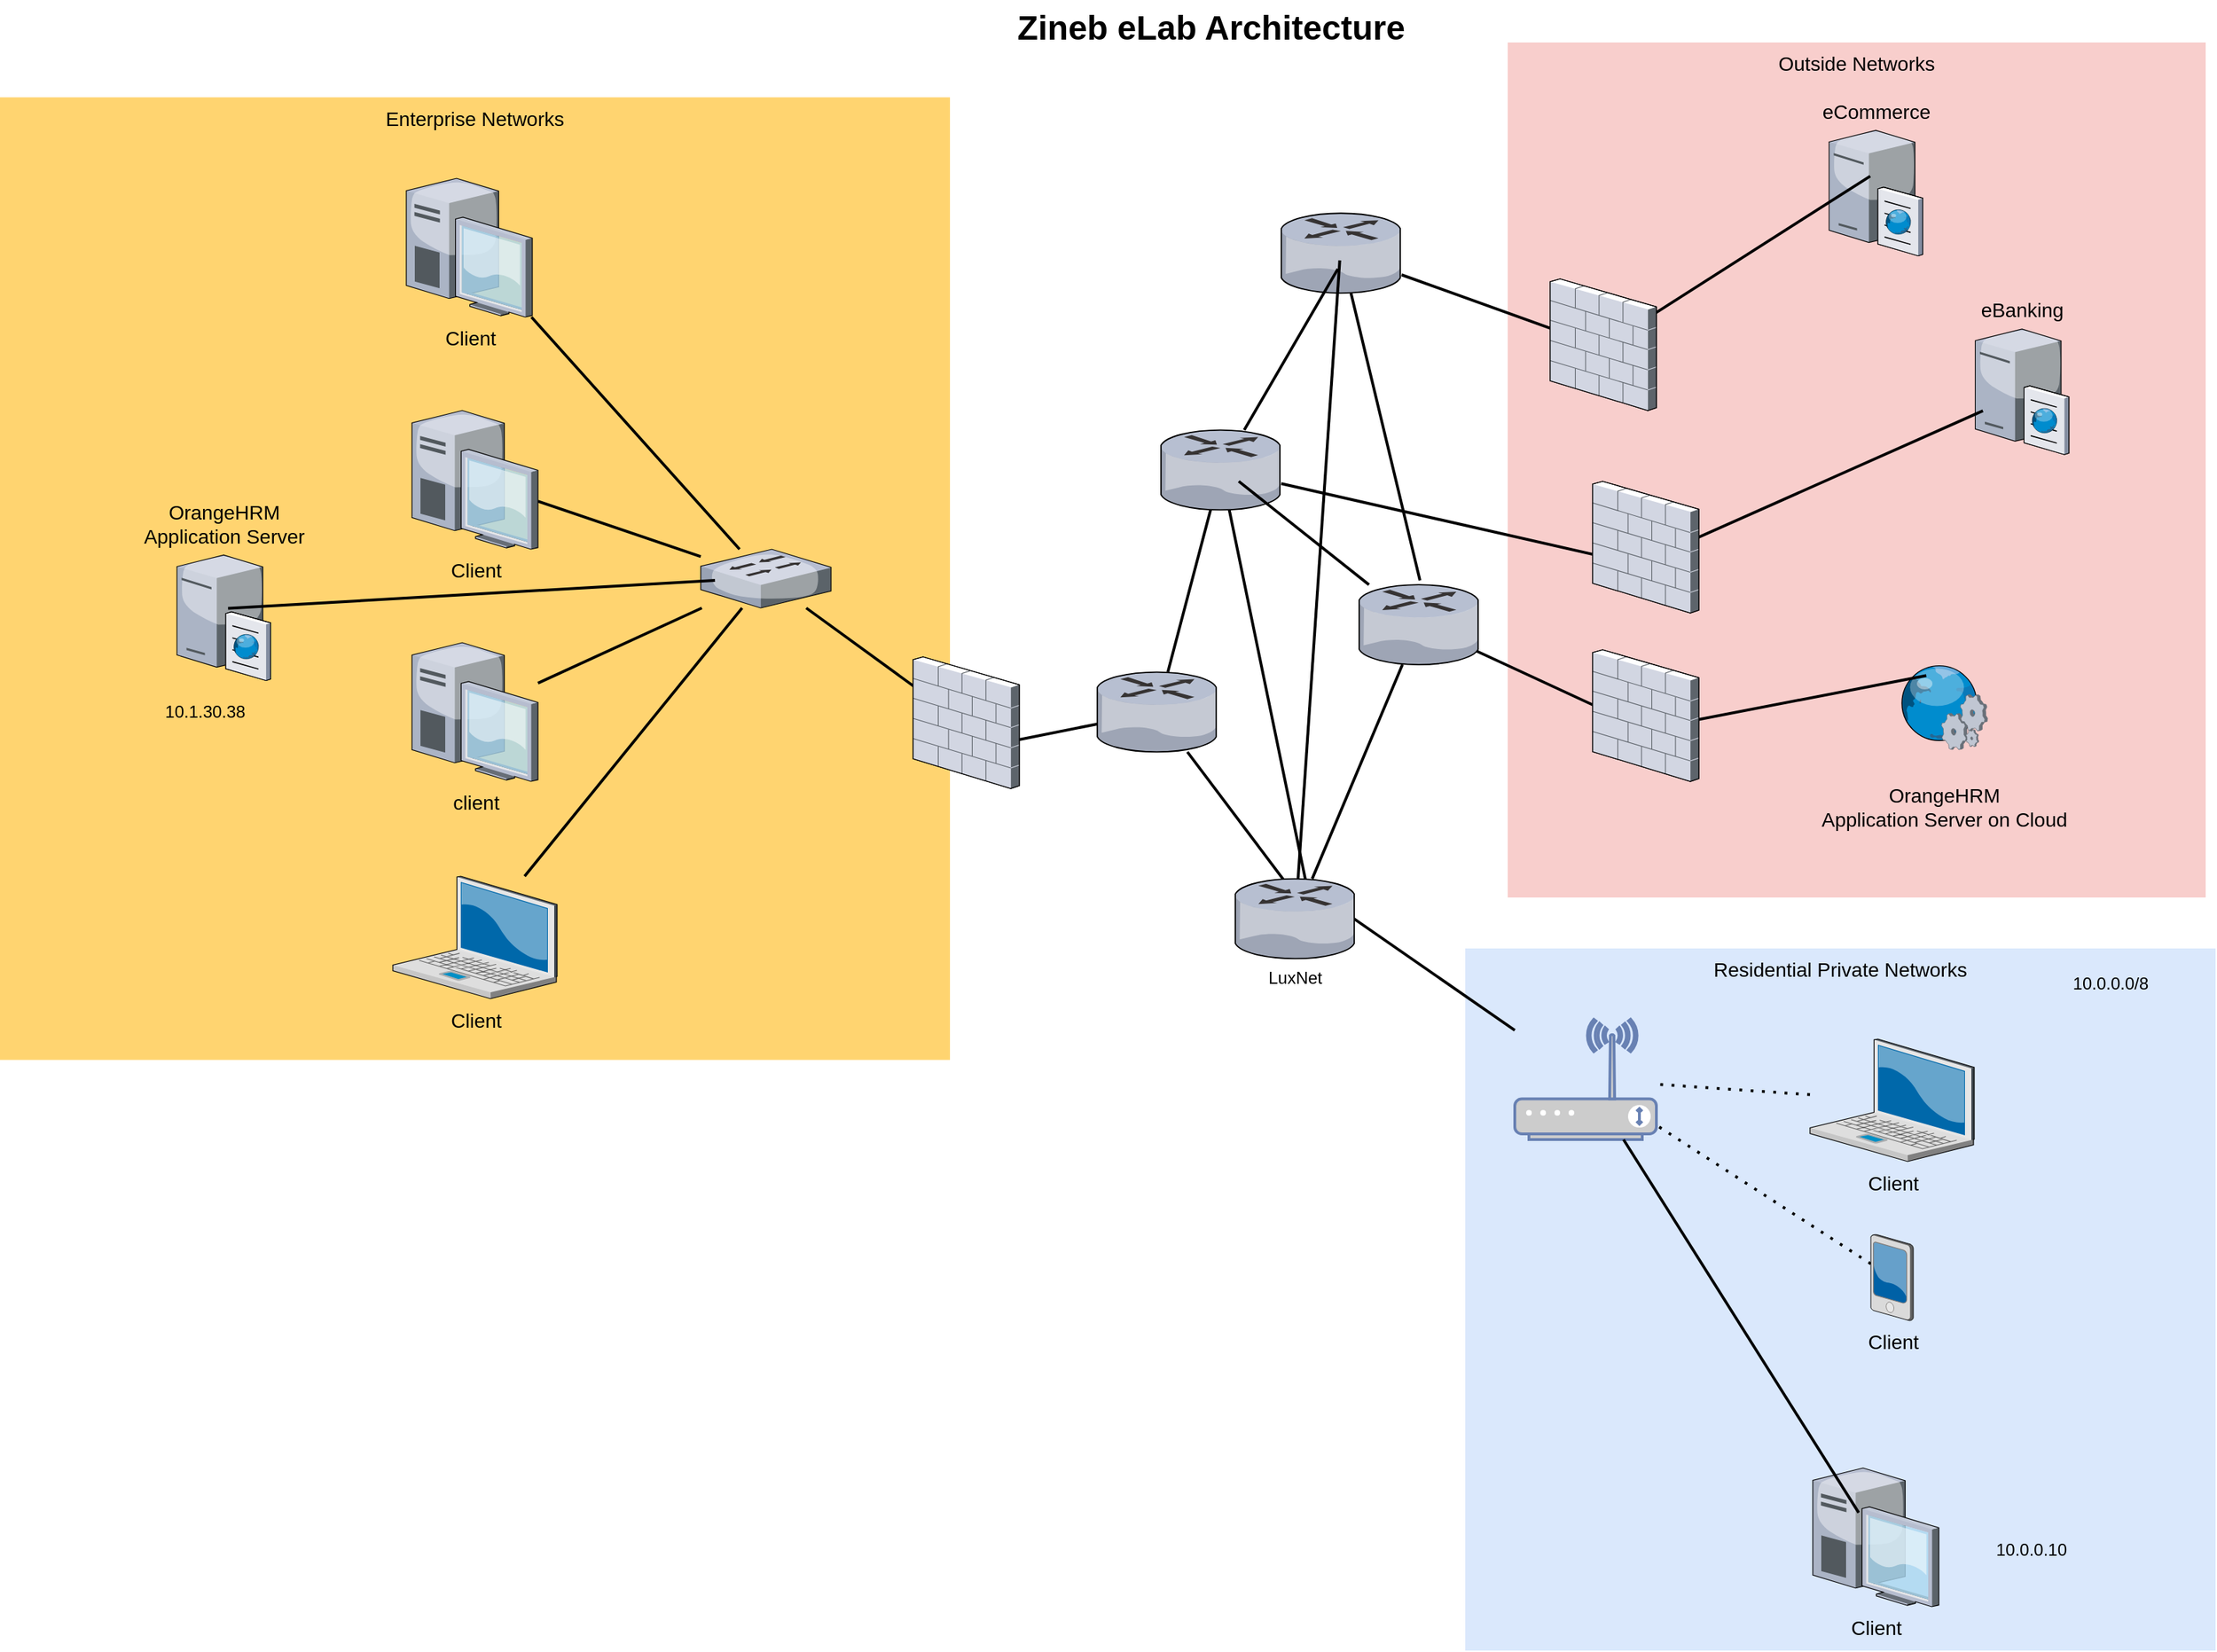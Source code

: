 <mxfile version="27.0.5" pages="2">
  <diagram name="Page-1" id="e3a06f82-3646-2815-327d-82caf3d4e204">
    <mxGraphModel dx="1657" dy="786" grid="1" gridSize="10" guides="1" tooltips="1" connect="1" arrows="1" fold="1" page="1" pageScale="1.5" pageWidth="1169" pageHeight="826" background="none" math="0" shadow="0">
      <root>
        <mxCell id="0" style=";html=1;" />
        <mxCell id="1" style=";html=1;" parent="0" />
        <mxCell id="6a7d8f32e03d9370-61" value="Outside Networks" style="whiteSpace=wrap;html=1;fillColor=#f8cecc;fontSize=14;strokeColor=none;verticalAlign=top;" parent="1" vertex="1">
          <mxGeometry x="1140" y="60" width="493" height="604" as="geometry" />
        </mxCell>
        <mxCell id="1c8GS376BosE7XwJWquw-27" style="edgeStyle=none;rounded=0;html=1;startSize=10;endSize=10;jettySize=auto;orthogonalLoop=1;fontSize=14;endArrow=none;endFill=0;strokeWidth=2;entryX=0.34;entryY=0.545;entryDx=0;entryDy=0;entryPerimeter=0;exitX=0.447;exitY=0.461;exitDx=0;exitDy=0;exitPerimeter=0;" parent="1" source="8HBRmW3oeEry_8KMEBdA-4" target="1c8GS376BosE7XwJWquw-24" edge="1">
          <mxGeometry relative="1" as="geometry">
            <mxPoint x="1000" y="459.5" as="sourcePoint" />
            <mxPoint x="1204" y="448.5" as="targetPoint" />
          </mxGeometry>
        </mxCell>
        <mxCell id="1c8GS376BosE7XwJWquw-16" value="Residential Private Networks" style="whiteSpace=wrap;html=1;fillColor=#dae8fc;fontSize=14;strokeColor=none;verticalAlign=top;" parent="1" vertex="1">
          <mxGeometry x="1110" y="700" width="530" height="496" as="geometry" />
        </mxCell>
        <mxCell id="6a7d8f32e03d9370-15" value="eCommerce" style="verticalLabelPosition=top;aspect=fixed;html=1;verticalAlign=bottom;strokeColor=none;shape=mxgraph.citrix.cache_server;fillColor=#66B2FF;gradientColor=#0066CC;fontSize=14;labelPosition=center;align=center;" parent="1" vertex="1">
          <mxGeometry x="1367" y="120" width="66" height="90.63" as="geometry" />
        </mxCell>
        <mxCell id="6a7d8f32e03d9370-57" value="Enterprise Networks" style="whiteSpace=wrap;html=1;fillColor=#FFD470;gradientColor=none;fontSize=14;strokeColor=none;verticalAlign=top;" parent="1" vertex="1">
          <mxGeometry x="75" y="98.75" width="671" height="680" as="geometry" />
        </mxCell>
        <mxCell id="6a7d8f32e03d9370-35" style="edgeStyle=none;rounded=0;html=1;startSize=10;endSize=10;jettySize=auto;orthogonalLoop=1;fontSize=14;endArrow=none;endFill=0;strokeWidth=2;" parent="1" source="6a7d8f32e03d9370-2" target="1c8GS376BosE7XwJWquw-5" edge="1">
          <mxGeometry relative="1" as="geometry">
            <mxPoint x="637" y="693.32" as="targetPoint" />
          </mxGeometry>
        </mxCell>
        <mxCell id="6a7d8f32e03d9370-2" value="Client" style="verticalLabelPosition=bottom;aspect=fixed;html=1;verticalAlign=top;strokeColor=none;shape=mxgraph.citrix.laptop_2;fillColor=#66B2FF;gradientColor=#0066CC;fontSize=14;" parent="1" vertex="1">
          <mxGeometry x="352.5" y="649" width="116" height="86.5" as="geometry" />
        </mxCell>
        <mxCell id="6a7d8f32e03d9370-34" style="edgeStyle=none;rounded=0;html=1;startSize=10;endSize=10;jettySize=auto;orthogonalLoop=1;fontSize=14;endArrow=none;endFill=0;strokeWidth=2;" parent="1" source="6a7d8f32e03d9370-3" target="1c8GS376BosE7XwJWquw-5" edge="1">
          <mxGeometry relative="1" as="geometry">
            <mxPoint x="637" y="529.147" as="targetPoint" />
          </mxGeometry>
        </mxCell>
        <mxCell id="6a7d8f32e03d9370-3" value="client" style="verticalLabelPosition=bottom;aspect=fixed;html=1;verticalAlign=top;strokeColor=none;shape=mxgraph.citrix.desktop;fillColor=#66B2FF;gradientColor=#0066CC;fontSize=14;" parent="1" vertex="1">
          <mxGeometry x="366.0" y="484.0" width="89" height="98" as="geometry" />
        </mxCell>
        <mxCell id="6a7d8f32e03d9370-33" style="edgeStyle=none;rounded=0;html=1;startSize=10;endSize=10;jettySize=auto;orthogonalLoop=1;fontSize=14;endArrow=none;endFill=0;strokeWidth=2;" parent="1" source="6a7d8f32e03d9370-4" target="1c8GS376BosE7XwJWquw-5" edge="1">
          <mxGeometry relative="1" as="geometry">
            <mxPoint x="637" y="365.147" as="targetPoint" />
          </mxGeometry>
        </mxCell>
        <mxCell id="6a7d8f32e03d9370-4" value="Client" style="verticalLabelPosition=bottom;aspect=fixed;html=1;verticalAlign=top;strokeColor=none;shape=mxgraph.citrix.desktop;fillColor=#66B2FF;gradientColor=#0066CC;fontSize=14;" parent="1" vertex="1">
          <mxGeometry x="366.0" y="320.0" width="89" height="98" as="geometry" />
        </mxCell>
        <mxCell id="6a7d8f32e03d9370-32" style="edgeStyle=none;rounded=0;html=1;startSize=10;endSize=10;jettySize=auto;orthogonalLoop=1;fontSize=14;endArrow=none;endFill=0;strokeWidth=2;" parent="1" source="6a7d8f32e03d9370-5" target="1c8GS376BosE7XwJWquw-5" edge="1">
          <mxGeometry relative="1" as="geometry">
            <mxPoint x="637" y="201.137" as="targetPoint" />
          </mxGeometry>
        </mxCell>
        <mxCell id="6a7d8f32e03d9370-5" value="Client" style="verticalLabelPosition=bottom;aspect=fixed;html=1;verticalAlign=top;strokeColor=none;shape=mxgraph.citrix.desktop;fillColor=#66B2FF;gradientColor=#0066CC;fontSize=14;" parent="1" vertex="1">
          <mxGeometry x="362.0" y="156.0" width="89" height="98" as="geometry" />
        </mxCell>
        <mxCell id="6a7d8f32e03d9370-51" style="edgeStyle=none;rounded=0;html=1;startSize=10;endSize=10;jettySize=auto;orthogonalLoop=1;fontSize=14;endArrow=none;endFill=0;strokeWidth=2;entryX=0.471;entryY=0.512;entryDx=0;entryDy=0;entryPerimeter=0;" parent="1" source="8HBRmW3oeEry_8KMEBdA-3" target="1c8GS376BosE7XwJWquw-7" edge="1">
          <mxGeometry relative="1" as="geometry" />
        </mxCell>
        <mxCell id="6a7d8f32e03d9370-52" style="edgeStyle=none;rounded=0;html=1;startSize=10;endSize=10;jettySize=auto;orthogonalLoop=1;fontSize=14;endArrow=none;endFill=0;strokeWidth=2;entryX=0.654;entryY=0.674;entryDx=0;entryDy=0;entryPerimeter=0;" parent="1" source="6a7d8f32e03d9370-13" target="1c8GS376BosE7XwJWquw-23" edge="1">
          <mxGeometry relative="1" as="geometry">
            <mxPoint x="1175.0" y="544.709" as="targetPoint" />
          </mxGeometry>
        </mxCell>
        <mxCell id="6a7d8f32e03d9370-13" value="" style="verticalLabelPosition=bottom;aspect=fixed;html=1;verticalAlign=top;strokeColor=none;shape=mxgraph.citrix.router;fillColor=#66B2FF;gradientColor=#0066CC;fontSize=14;" parent="1" vertex="1">
          <mxGeometry x="895" y="333.8" width="85" height="56.41" as="geometry" />
        </mxCell>
        <mxCell id="6a7d8f32e03d9370-46" style="edgeStyle=none;rounded=0;html=1;startSize=10;endSize=10;jettySize=auto;orthogonalLoop=1;fontSize=14;endArrow=none;endFill=0;strokeWidth=2;exitX=0.748;exitY=0.669;exitDx=0;exitDy=0;exitPerimeter=0;" parent="1" source="1c8GS376BosE7XwJWquw-4" target="1c8GS376BosE7XwJWquw-25" edge="1">
          <mxGeometry relative="1" as="geometry">
            <mxPoint x="834" y="544.241" as="sourcePoint" />
          </mxGeometry>
        </mxCell>
        <mxCell id="6a7d8f32e03d9370-49" style="edgeStyle=none;rounded=0;html=1;startSize=10;endSize=10;jettySize=auto;orthogonalLoop=1;fontSize=14;endArrow=none;endFill=0;strokeWidth=2;entryX=0.736;entryY=0.238;entryDx=0;entryDy=0;entryPerimeter=0;" parent="1" source="1c8GS376BosE7XwJWquw-20" target="1c8GS376BosE7XwJWquw-28" edge="1">
          <mxGeometry relative="1" as="geometry" />
        </mxCell>
        <mxCell id="6a7d8f32e03d9370-30" value="&lt;br&gt;OrangeHRM&lt;br&gt;Application Server on Cloud" style="verticalLabelPosition=bottom;aspect=fixed;html=1;verticalAlign=top;strokeColor=none;shape=mxgraph.citrix.web_service;fillColor=#66B2FF;gradientColor=#0066CC;fontSize=14;" parent="1" vertex="1">
          <mxGeometry x="1416" y="499.5" width="63" height="60" as="geometry" />
        </mxCell>
        <mxCell id="6a7d8f32e03d9370-62" value="Zineb eLab Architecture" style="text;strokeColor=none;fillColor=none;html=1;fontSize=24;fontStyle=1;verticalAlign=middle;align=center;" parent="1" vertex="1">
          <mxGeometry x="499" y="30" width="861" height="40" as="geometry" />
        </mxCell>
        <mxCell id="1c8GS376BosE7XwJWquw-1" value="eBanking" style="verticalLabelPosition=top;aspect=fixed;html=1;verticalAlign=bottom;strokeColor=none;shape=mxgraph.citrix.cache_server;fillColor=#66B2FF;gradientColor=#0066CC;fontSize=14;labelPosition=center;align=center;" parent="1" vertex="1">
          <mxGeometry x="1470.25" y="260.37" width="66" height="90.63" as="geometry" />
        </mxCell>
        <mxCell id="1c8GS376BosE7XwJWquw-5" value="" style="verticalLabelPosition=bottom;sketch=0;aspect=fixed;html=1;verticalAlign=top;strokeColor=none;align=center;outlineConnect=0;shape=mxgraph.citrix.switch;" parent="1" vertex="1">
          <mxGeometry x="570" y="418" width="92" height="41.5" as="geometry" />
        </mxCell>
        <mxCell id="1c8GS376BosE7XwJWquw-6" style="edgeStyle=none;rounded=0;html=1;startSize=10;endSize=10;jettySize=auto;orthogonalLoop=1;fontSize=14;endArrow=none;endFill=0;strokeWidth=2;entryX=0.591;entryY=0.567;entryDx=0;entryDy=0;entryPerimeter=0;" parent="1" source="1c8GS376BosE7XwJWquw-5" target="1c8GS376BosE7XwJWquw-4" edge="1">
          <mxGeometry relative="1" as="geometry">
            <mxPoint x="456" y="659" as="sourcePoint" />
            <mxPoint x="609" y="470" as="targetPoint" />
          </mxGeometry>
        </mxCell>
        <mxCell id="1c8GS376BosE7XwJWquw-4" value="" style="verticalLabelPosition=bottom;aspect=fixed;html=1;verticalAlign=top;strokeColor=none;shape=mxgraph.citrix.firewall;fillColor=#66B2FF;gradientColor=#0066CC;fontSize=14;" parent="1" vertex="1">
          <mxGeometry x="720" y="494" width="75" height="93" as="geometry" />
        </mxCell>
        <mxCell id="1c8GS376BosE7XwJWquw-8" style="edgeStyle=none;rounded=0;html=1;startSize=10;endSize=10;jettySize=auto;orthogonalLoop=1;fontSize=14;endArrow=none;endFill=0;strokeWidth=2;exitX=0.787;exitY=0.365;exitDx=0;exitDy=0;exitPerimeter=0;entryX=0.44;entryY=0.38;entryDx=0;entryDy=0;entryPerimeter=0;" parent="1" source="1c8GS376BosE7XwJWquw-7" target="6a7d8f32e03d9370-15" edge="1">
          <mxGeometry relative="1" as="geometry">
            <mxPoint x="1166" y="204.63" as="sourcePoint" />
            <mxPoint x="1300" y="210.63" as="targetPoint" />
          </mxGeometry>
        </mxCell>
        <mxCell id="1c8GS376BosE7XwJWquw-9" style="edgeStyle=none;rounded=0;html=1;startSize=10;endSize=10;jettySize=auto;orthogonalLoop=1;fontSize=14;endArrow=none;endFill=0;strokeWidth=2;exitX=0.482;exitY=0.61;exitDx=0;exitDy=0;exitPerimeter=0;entryX=0.082;entryY=0.66;entryDx=0;entryDy=0;entryPerimeter=0;" parent="1" source="1c8GS376BosE7XwJWquw-23" target="1c8GS376BosE7XwJWquw-1" edge="1">
          <mxGeometry relative="1" as="geometry">
            <mxPoint x="1216" y="328" as="sourcePoint" />
            <mxPoint x="1336" y="182" as="targetPoint" />
          </mxGeometry>
        </mxCell>
        <mxCell id="1c8GS376BosE7XwJWquw-12" style="edgeStyle=none;rounded=0;html=1;startSize=10;endSize=10;jettySize=auto;orthogonalLoop=1;fontSize=14;endArrow=none;endFill=0;strokeWidth=2;exitX=0.733;exitY=0.571;exitDx=0;exitDy=0;exitPerimeter=0;entryX=0.312;entryY=0.129;entryDx=0;entryDy=0;entryPerimeter=0;" parent="1" source="1c8GS376BosE7XwJWquw-24" target="6a7d8f32e03d9370-30" edge="1">
          <mxGeometry relative="1" as="geometry">
            <mxPoint x="1227" y="329" as="sourcePoint" />
            <mxPoint x="1486" y="330" as="targetPoint" />
          </mxGeometry>
        </mxCell>
        <mxCell id="1c8GS376BosE7XwJWquw-7" value="" style="verticalLabelPosition=bottom;aspect=fixed;html=1;verticalAlign=top;strokeColor=none;shape=mxgraph.citrix.firewall;fillColor=#66B2FF;gradientColor=#0066CC;fontSize=14;" parent="1" vertex="1">
          <mxGeometry x="1170" y="227" width="75" height="93" as="geometry" />
        </mxCell>
        <mxCell id="1c8GS376BosE7XwJWquw-13" value="" style="endArrow=none;dashed=1;html=1;dashPattern=1 3;strokeWidth=2;rounded=0;" parent="1" source="1c8GS376BosE7XwJWquw-18" target="1c8GS376BosE7XwJWquw-20" edge="1">
          <mxGeometry width="50" height="50" relative="1" as="geometry">
            <mxPoint x="1250" y="1020" as="sourcePoint" />
            <mxPoint x="1310" y="810" as="targetPoint" />
          </mxGeometry>
        </mxCell>
        <mxCell id="1c8GS376BosE7XwJWquw-17" value="Client" style="verticalLabelPosition=bottom;aspect=fixed;html=1;verticalAlign=top;strokeColor=none;shape=mxgraph.citrix.laptop_2;fillColor=#66B2FF;gradientColor=#0066CC;fontSize=14;" parent="1" vertex="1">
          <mxGeometry x="1353.5" y="764" width="116" height="86.5" as="geometry" />
        </mxCell>
        <mxCell id="1c8GS376BosE7XwJWquw-18" value="Client" style="verticalLabelPosition=bottom;aspect=fixed;html=1;verticalAlign=top;strokeColor=none;shape=mxgraph.citrix.pda;fillColor=#66B2FF;gradientColor=#0066CC;fontSize=14;" parent="1" vertex="1">
          <mxGeometry x="1396.5" y="902" width="30" height="61" as="geometry" />
        </mxCell>
        <mxCell id="1c8GS376BosE7XwJWquw-20" value="" style="fontColor=#0066CC;verticalAlign=top;verticalLabelPosition=bottom;labelPosition=center;align=center;html=1;outlineConnect=0;fillColor=#CCCCCC;strokeColor=#6881B3;gradientColor=none;gradientDirection=north;strokeWidth=2;shape=mxgraph.networks.wireless_modem;" parent="1" vertex="1">
          <mxGeometry x="1145" y="750" width="100" height="85" as="geometry" />
        </mxCell>
        <mxCell id="1c8GS376BosE7XwJWquw-21" value="Client" style="verticalLabelPosition=bottom;aspect=fixed;html=1;verticalAlign=top;strokeColor=none;shape=mxgraph.citrix.desktop;fillColor=#66B2FF;gradientColor=#0066CC;fontSize=14;" parent="1" vertex="1">
          <mxGeometry x="1355.5" y="1067" width="89" height="98" as="geometry" />
        </mxCell>
        <mxCell id="1c8GS376BosE7XwJWquw-23" value="" style="verticalLabelPosition=bottom;aspect=fixed;html=1;verticalAlign=top;strokeColor=none;shape=mxgraph.citrix.firewall;fillColor=#66B2FF;gradientColor=#0066CC;fontSize=14;" parent="1" vertex="1">
          <mxGeometry x="1200" y="370" width="75" height="93" as="geometry" />
        </mxCell>
        <mxCell id="1c8GS376BosE7XwJWquw-24" value="" style="verticalLabelPosition=bottom;aspect=fixed;html=1;verticalAlign=top;strokeColor=none;shape=mxgraph.citrix.firewall;fillColor=#66B2FF;gradientColor=#0066CC;fontSize=14;" parent="1" vertex="1">
          <mxGeometry x="1200" y="489" width="75" height="93" as="geometry" />
        </mxCell>
        <mxCell id="1c8GS376BosE7XwJWquw-25" value="" style="verticalLabelPosition=bottom;aspect=fixed;html=1;verticalAlign=top;strokeColor=none;shape=mxgraph.citrix.router;fillColor=#66B2FF;gradientColor=#0066CC;fontSize=14;" parent="1" vertex="1">
          <mxGeometry x="850" y="504.79" width="85" height="56.41" as="geometry" />
        </mxCell>
        <mxCell id="1c8GS376BosE7XwJWquw-26" style="edgeStyle=none;rounded=0;html=1;startSize=10;endSize=10;jettySize=auto;orthogonalLoop=1;fontSize=14;endArrow=none;endFill=0;strokeWidth=2;" parent="1" source="6a7d8f32e03d9370-13" target="1c8GS376BosE7XwJWquw-25" edge="1">
          <mxGeometry relative="1" as="geometry">
            <mxPoint x="820" y="542" as="sourcePoint" />
            <mxPoint x="1003" y="320" as="targetPoint" />
          </mxGeometry>
        </mxCell>
        <mxCell id="1c8GS376BosE7XwJWquw-29" style="edgeStyle=none;rounded=0;html=1;startSize=10;endSize=10;jettySize=auto;orthogonalLoop=1;fontSize=14;endArrow=none;endFill=0;strokeWidth=2;exitX=0.626;exitY=0.321;exitDx=0;exitDy=0;exitPerimeter=0;" parent="1" source="1c8GS376BosE7XwJWquw-28" target="6a7d8f32e03d9370-13" edge="1">
          <mxGeometry relative="1" as="geometry">
            <mxPoint x="1131" y="602.5" as="sourcePoint" />
            <mxPoint x="990" y="456.5" as="targetPoint" />
          </mxGeometry>
        </mxCell>
        <mxCell id="1c8GS376BosE7XwJWquw-31" style="edgeStyle=none;rounded=0;html=1;startSize=10;endSize=10;jettySize=auto;orthogonalLoop=1;fontSize=14;endArrow=none;endFill=0;strokeWidth=2;exitX=0.515;exitY=0.238;exitDx=0;exitDy=0;exitPerimeter=0;" parent="1" source="1c8GS376BosE7XwJWquw-28" target="1c8GS376BosE7XwJWquw-25" edge="1">
          <mxGeometry relative="1" as="geometry">
            <mxPoint x="1063" y="546" as="sourcePoint" />
            <mxPoint x="922" y="400" as="targetPoint" />
          </mxGeometry>
        </mxCell>
        <mxCell id="1c8GS376BosE7XwJWquw-38" value="" style="endArrow=none;dashed=1;html=1;dashPattern=1 3;strokeWidth=2;rounded=0;" parent="1" source="1c8GS376BosE7XwJWquw-17" target="1c8GS376BosE7XwJWquw-20" edge="1">
          <mxGeometry width="50" height="50" relative="1" as="geometry">
            <mxPoint x="1407" y="933" as="sourcePoint" />
            <mxPoint x="1255" y="835" as="targetPoint" />
          </mxGeometry>
        </mxCell>
        <mxCell id="1c8GS376BosE7XwJWquw-39" style="edgeStyle=none;rounded=0;html=1;startSize=10;endSize=10;jettySize=auto;orthogonalLoop=1;fontSize=14;endArrow=none;endFill=0;strokeWidth=2;exitX=0.364;exitY=0.322;exitDx=0;exitDy=0;exitPerimeter=0;" parent="1" source="1c8GS376BosE7XwJWquw-21" target="1c8GS376BosE7XwJWquw-20" edge="1">
          <mxGeometry relative="1" as="geometry">
            <mxPoint x="1321" y="976" as="sourcePoint" />
            <mxPoint x="1180" y="830" as="targetPoint" />
          </mxGeometry>
        </mxCell>
        <mxCell id="1c8GS376BosE7XwJWquw-28" value="" style="verticalLabelPosition=bottom;aspect=fixed;html=1;verticalAlign=top;strokeColor=none;shape=mxgraph.citrix.router;fillColor=#66B2FF;gradientColor=#0066CC;fontSize=14;" parent="1" vertex="1">
          <mxGeometry x="947.5" y="650.8" width="85" height="56.41" as="geometry" />
        </mxCell>
        <mxCell id="1c8GS376BosE7XwJWquw-42" value="&lt;br&gt;OrangeHRM &lt;br&gt;Application Server" style="verticalLabelPosition=top;aspect=fixed;html=1;verticalAlign=bottom;strokeColor=none;shape=mxgraph.citrix.cache_server;fillColor=#66B2FF;gradientColor=#0066CC;fontSize=14;labelPosition=center;align=center;" parent="1" vertex="1">
          <mxGeometry x="200" y="420" width="66" height="90.63" as="geometry" />
        </mxCell>
        <mxCell id="1c8GS376BosE7XwJWquw-44" style="edgeStyle=none;rounded=0;html=1;startSize=10;endSize=10;jettySize=auto;orthogonalLoop=1;fontSize=14;endArrow=none;endFill=0;strokeWidth=2;exitX=0.547;exitY=0.438;exitDx=0;exitDy=0;exitPerimeter=0;entryX=0.109;entryY=0.53;entryDx=0;entryDy=0;entryPerimeter=0;" parent="1" source="1c8GS376BosE7XwJWquw-42" target="1c8GS376BosE7XwJWquw-5" edge="1">
          <mxGeometry relative="1" as="geometry">
            <mxPoint x="465" y="394" as="sourcePoint" />
            <mxPoint x="580" y="433" as="targetPoint" />
          </mxGeometry>
        </mxCell>
        <mxCell id="8HBRmW3oeEry_8KMEBdA-1" value="LuxNet" style="text;html=1;align=center;verticalAlign=middle;whiteSpace=wrap;rounded=0;" parent="1" vertex="1">
          <mxGeometry x="960" y="705.5" width="60" height="30" as="geometry" />
        </mxCell>
        <mxCell id="8HBRmW3oeEry_8KMEBdA-3" value="" style="verticalLabelPosition=bottom;aspect=fixed;html=1;verticalAlign=top;strokeColor=none;shape=mxgraph.citrix.router;fillColor=#66B2FF;gradientColor=#0066CC;fontSize=14;" parent="1" vertex="1">
          <mxGeometry x="980" y="180.63" width="85" height="56.41" as="geometry" />
        </mxCell>
        <mxCell id="8HBRmW3oeEry_8KMEBdA-4" value="" style="verticalLabelPosition=bottom;aspect=fixed;html=1;verticalAlign=top;strokeColor=none;shape=mxgraph.citrix.router;fillColor=#66B2FF;gradientColor=#0066CC;fontSize=14;" parent="1" vertex="1">
          <mxGeometry x="1035" y="443.09" width="85" height="56.41" as="geometry" />
        </mxCell>
        <mxCell id="8HBRmW3oeEry_8KMEBdA-6" style="edgeStyle=none;rounded=0;html=1;startSize=10;endSize=10;jettySize=auto;orthogonalLoop=1;fontSize=14;endArrow=none;endFill=0;strokeWidth=2;" parent="1" target="8HBRmW3oeEry_8KMEBdA-4" edge="1">
          <mxGeometry relative="1" as="geometry">
            <mxPoint x="1212" y="431" as="targetPoint" />
            <mxPoint x="950" y="370" as="sourcePoint" />
          </mxGeometry>
        </mxCell>
        <mxCell id="8HBRmW3oeEry_8KMEBdA-7" style="edgeStyle=none;rounded=0;html=1;startSize=10;endSize=10;jettySize=auto;orthogonalLoop=1;fontSize=14;endArrow=none;endFill=0;strokeWidth=2;" parent="1" source="8HBRmW3oeEry_8KMEBdA-3" edge="1">
          <mxGeometry relative="1" as="geometry">
            <mxPoint x="1078" y="440" as="targetPoint" />
            <mxPoint x="1000" y="392" as="sourcePoint" />
          </mxGeometry>
        </mxCell>
        <mxCell id="8HBRmW3oeEry_8KMEBdA-8" style="edgeStyle=none;rounded=0;html=1;startSize=10;endSize=10;jettySize=auto;orthogonalLoop=1;fontSize=14;endArrow=none;endFill=0;strokeWidth=2;" parent="1" target="6a7d8f32e03d9370-13" edge="1">
          <mxGeometry relative="1" as="geometry">
            <mxPoint x="1078" y="451" as="targetPoint" />
            <mxPoint x="1020" y="220" as="sourcePoint" />
          </mxGeometry>
        </mxCell>
        <mxCell id="8HBRmW3oeEry_8KMEBdA-9" style="edgeStyle=none;rounded=0;html=1;startSize=10;endSize=10;jettySize=auto;orthogonalLoop=1;fontSize=14;endArrow=none;endFill=0;strokeWidth=2;" parent="1" target="1c8GS376BosE7XwJWquw-28" edge="1">
          <mxGeometry relative="1" as="geometry">
            <mxPoint x="1035" y="420.0" as="targetPoint" />
            <mxPoint x="1021.366" y="213.95" as="sourcePoint" />
          </mxGeometry>
        </mxCell>
        <mxCell id="8HBRmW3oeEry_8KMEBdA-10" style="edgeStyle=none;rounded=0;html=1;startSize=10;endSize=10;jettySize=auto;orthogonalLoop=1;fontSize=14;endArrow=none;endFill=0;strokeWidth=2;" parent="1" source="8HBRmW3oeEry_8KMEBdA-4" target="1c8GS376BosE7XwJWquw-28" edge="1">
          <mxGeometry relative="1" as="geometry">
            <mxPoint x="1110" y="691" as="targetPoint" />
            <mxPoint x="1052" y="460" as="sourcePoint" />
          </mxGeometry>
        </mxCell>
        <mxCell id="8HBRmW3oeEry_8KMEBdA-13" value="10.1.30.38" style="text;html=1;align=center;verticalAlign=middle;whiteSpace=wrap;rounded=0;" parent="1" vertex="1">
          <mxGeometry x="190" y="517.99" width="60" height="30" as="geometry" />
        </mxCell>
        <mxCell id="8HBRmW3oeEry_8KMEBdA-14" value="10.0.0.0/8" style="text;html=1;align=center;verticalAlign=middle;whiteSpace=wrap;rounded=0;" parent="1" vertex="1">
          <mxGeometry x="1536.25" y="710" width="60" height="30" as="geometry" />
        </mxCell>
        <mxCell id="8HBRmW3oeEry_8KMEBdA-15" value="10.0.0.10" style="text;html=1;align=center;verticalAlign=middle;whiteSpace=wrap;rounded=0;" parent="1" vertex="1">
          <mxGeometry x="1480" y="1110" width="60" height="30" as="geometry" />
        </mxCell>
      </root>
    </mxGraphModel>
  </diagram>
  <diagram id="7Zdg5XOAvt3qt6NcCtvr" name="Page-2">
    <mxGraphModel dx="1418" dy="786" grid="1" gridSize="10" guides="1" tooltips="1" connect="1" arrows="1" fold="1" page="1" pageScale="1" pageWidth="827" pageHeight="1169" math="0" shadow="0">
      <root>
        <mxCell id="0" />
        <mxCell id="1" parent="0" />
        <mxCell id="WBae-NqPy4r9RPlT_UIk-1" value="Version Actuelle" style="text;html=1;align=center;verticalAlign=middle;whiteSpace=wrap;rounded=0;" parent="1" vertex="1">
          <mxGeometry x="130" y="30" width="60" height="30" as="geometry" />
        </mxCell>
        <mxCell id="WBae-NqPy4r9RPlT_UIk-3" value="&lt;br&gt;&lt;table style=&quot;forced-color-adjust: none; font-style: normal; font-variant-ligatures: normal; font-variant-caps: normal; font-weight: 400; orphans: 2; text-transform: none; widows: 2; word-spacing: 0px; -webkit-text-stroke-width: 0px; white-space: normal; text-decoration-thickness: initial; text-decoration-style: initial; text-decoration-color: initial; box-sizing: inherit; border-spacing: 0px; border-style: solid; border-width: 0px; border-color: rgb(203, 212, 216); border-radius: 0px; background-color: rgb(255, 255, 255); color: rgb(102, 102, 102); margin: 0px; max-width: 100%; width: 500px; box-shadow: none; font-family: Metropolis, &amp;quot;Avenir Next&amp;quot;, &amp;quot;Helvetica Neue&amp;quot;, Arial, sans-serif; font-size: 14px; letter-spacing: -0.1px; text-align: start;&quot; class=&quot;table table-compact table-noborder ng-star-inserted&quot;&gt;&lt;tbody style=&quot;forced-color-adjust: none;&quot;&gt;&lt;tr style=&quot;forced-color-adjust: none; box-sizing: inherit;&quot;&gt;&lt;td style=&quot;forced-color-adjust: none; box-sizing: inherit; color: rgb(27, 43, 50); border-top: 0px none; font-size: 13px; line-height: 20px; font-weight: 600; padding: 4px 16px 4px 0px; vertical-align: top; letter-spacing: -0.1px; margin-top: 1.2rem; margin-bottom: 0px; border-right: 0px none; width: 6rem; border-radius: 0px !important;&quot; class=&quot;left left-width p4&quot;&gt;CPU&lt;/td&gt;&lt;td style=&quot;forced-color-adjust: none; box-sizing: inherit; border-top: 0px none; line-height: 16px; padding: 4px 16px; vertical-align: top; border-radius: 0px !important;&quot; data-test-id=&quot;cpuUtilizationValues&quot; class=&quot;left&quot;&gt;2 CPU(s),&amp;nbsp;&lt;/td&gt;&lt;/tr&gt;&lt;tr style=&quot;forced-color-adjust: none; box-sizing: inherit;&quot;&gt;&lt;td style=&quot;forced-color-adjust: none; box-sizing: inherit; color: rgb(27, 43, 50); border-top: 0px none; font-size: 13px; line-height: 20px; font-weight: 600; padding: 4px 16px 4px 0px; vertical-align: top; letter-spacing: -0.1px; margin-top: 1.2rem; margin-bottom: 0px; border-right: 0px none; width: 6rem; border-radius: 0px !important;&quot; class=&quot;left left-width p4&quot;&gt;Memory&lt;/td&gt;&lt;td style=&quot;forced-color-adjust: none; box-sizing: inherit; border-top: 0px none; line-height: 16px; padding: 4px 16px; vertical-align: top; border-radius: 0px !important;&quot; data-test-id=&quot;memoryUtilizationValues&quot; class=&quot;left&quot;&gt;2 GB,active&lt;/td&gt;&lt;/tr&gt;&lt;tr style=&quot;forced-color-adjust: none; box-sizing: inherit;&quot; class=&quot;ng-star-inserted&quot;&gt;&lt;td style=&quot;forced-color-adjust: none; box-sizing: inherit; color: rgb(27, 43, 50); border-top: 0px none; font-size: 13px; line-height: 20px; font-weight: 600; padding: 4px 16px 4px 0px; vertical-align: top; letter-spacing: -0.1px; margin-top: 1.2rem; margin-bottom: 0px; border-right: 0px none; width: 6rem; border-radius: 0px !important;&quot; class=&quot;left left-width p4&quot;&gt;Hard disk 1&lt;/td&gt;&lt;td style=&quot;forced-color-adjust: none; box-sizing: inherit; border-top: 0px none; line-height: 16px; padding: 4px 16px; vertical-align: top; border-radius: 0px !important;&quot; class=&quot;left&quot;&gt;&lt;div style=&quot;forced-color-adjust: none; box-sizing: inherit;&quot;&gt;&lt;span style=&quot;forced-color-adjust: none; box-sizing: inherit;&quot; class=&quot;ng-star-inserted&quot;&gt;50 GB&amp;nbsp;&lt;br&gt;&lt;br&gt;&lt;span style=&quot;color: rgb(84, 91, 100); font-family: &amp;quot;Amazon Ember&amp;quot;, &amp;quot;Helvetica Neue&amp;quot;, Roboto, Arial, sans-serif; letter-spacing: normal;&quot;&gt;&amp;nbsp;&lt;/span&gt;&lt;span style=&quot;color: rgb(84, 91, 100); font-family: &amp;quot;Amazon Ember&amp;quot;, &amp;quot;Helvetica Neue&amp;quot;, Roboto, Arial, sans-serif; letter-spacing: normal;&quot;&gt;10.63&lt;/span&gt;&lt;span style=&quot;color: rgb(84, 91, 100); font-family: &amp;quot;Amazon Ember&amp;quot;, &amp;quot;Helvetica Neue&amp;quot;, Roboto, Arial, sans-serif; letter-spacing: normal;&quot;&gt;&amp;nbsp;&lt;/span&gt;&lt;span style=&quot;color: rgb(84, 91, 100); font-family: &amp;quot;Amazon Ember&amp;quot;, &amp;quot;Helvetica Neue&amp;quot;, Roboto, Arial, sans-serif; letter-spacing: normal;&quot;&gt;USD&lt;/span&gt;&lt;/span&gt;&lt;/div&gt;&lt;/td&gt;&lt;/tr&gt;&lt;/tbody&gt;&lt;/table&gt;&lt;div&gt;&lt;br&gt;&lt;/div&gt;" style="text;whiteSpace=wrap;html=1;" parent="1" vertex="1">
          <mxGeometry x="150" y="90" width="300" height="110" as="geometry" />
        </mxCell>
        <mxCell id="WBae-NqPy4r9RPlT_UIk-4" value="IAAS Cloud" style="text;html=1;align=center;verticalAlign=middle;whiteSpace=wrap;rounded=0;" parent="1" vertex="1">
          <mxGeometry x="120" y="610" width="60" height="30" as="geometry" />
        </mxCell>
        <mxCell id="WBae-NqPy4r9RPlT_UIk-5" value="&lt;br&gt;&lt;table style=&quot;forced-color-adjust: none; font-style: normal; font-variant-ligatures: normal; font-variant-caps: normal; font-weight: 400; orphans: 2; text-transform: none; widows: 2; word-spacing: 0px; -webkit-text-stroke-width: 0px; white-space: normal; text-decoration-thickness: initial; text-decoration-style: initial; text-decoration-color: initial; box-sizing: inherit; border-spacing: 0px; border-style: solid; border-width: 0px; border-color: rgb(203, 212, 216); border-radius: 0px; background-color: rgb(255, 255, 255); color: rgb(102, 102, 102); margin: 0px; max-width: 100%; width: 500px; box-shadow: none; font-family: Metropolis, &amp;quot;Avenir Next&amp;quot;, &amp;quot;Helvetica Neue&amp;quot;, Arial, sans-serif; font-size: 14px; letter-spacing: -0.1px; text-align: start;&quot; class=&quot;table table-compact table-noborder ng-star-inserted&quot;&gt;&lt;tbody style=&quot;forced-color-adjust: none;&quot;&gt;&lt;tr style=&quot;forced-color-adjust: none; box-sizing: inherit;&quot;&gt;&lt;td style=&quot;forced-color-adjust: none; box-sizing: inherit; color: rgb(27, 43, 50); border-top: 0px none; font-size: 13px; line-height: 20px; font-weight: 600; padding: 4px 16px 4px 0px; vertical-align: top; letter-spacing: -0.1px; margin-top: 1.2rem; margin-bottom: 0px; border-right: 0px none; width: 6rem; border-radius: 0px !important;&quot; class=&quot;left left-width p4&quot;&gt;CPU&lt;/td&gt;&lt;td style=&quot;forced-color-adjust: none; box-sizing: inherit; border-top: 0px none; line-height: 16px; padding: 4px 16px; vertical-align: top; border-radius: 0px !important;&quot; data-test-id=&quot;cpuUtilizationValues&quot; class=&quot;left&quot;&gt;4 CPU(s), 25 MHz used&lt;/td&gt;&lt;/tr&gt;&lt;tr style=&quot;forced-color-adjust: none; box-sizing: inherit;&quot;&gt;&lt;td style=&quot;forced-color-adjust: none; box-sizing: inherit; color: rgb(27, 43, 50); border-top: 0px none; font-size: 13px; line-height: 20px; font-weight: 600; padding: 4px 16px 4px 0px; vertical-align: top; letter-spacing: -0.1px; margin-top: 1.2rem; margin-bottom: 0px; border-right: 0px none; width: 6rem; border-radius: 0px !important;&quot; class=&quot;left left-width p4&quot;&gt;Memory&lt;/td&gt;&lt;td style=&quot;forced-color-adjust: none; box-sizing: inherit; border-top: 0px none; line-height: 16px; padding: 4px 16px; vertical-align: top; border-radius: 0px !important;&quot; data-test-id=&quot;memoryUtilizationValues&quot; class=&quot;left&quot;&gt;6 GB, 0 GB memory active&lt;/td&gt;&lt;/tr&gt;&lt;tr style=&quot;forced-color-adjust: none; box-sizing: inherit;&quot; class=&quot;ng-star-inserted&quot;&gt;&lt;td style=&quot;forced-color-adjust: none; box-sizing: inherit; color: rgb(27, 43, 50); border-top: 0px none; font-size: 13px; line-height: 20px; font-weight: 600; padding: 4px 16px 4px 0px; vertical-align: top; letter-spacing: -0.1px; margin-top: 1.2rem; margin-bottom: 0px; border-right: 0px none; width: 6rem; border-radius: 0px !important;&quot; class=&quot;left left-width p4&quot;&gt;Hard disk 1&lt;/td&gt;&lt;td style=&quot;forced-color-adjust: none; box-sizing: inherit; border-top: 0px none; line-height: 16px; padding: 4px 16px; vertical-align: top; border-radius: 0px !important;&quot; class=&quot;left&quot;&gt;&lt;div style=&quot;forced-color-adjust: none; box-sizing: inherit;&quot;&gt;&lt;span style=&quot;forced-color-adjust: none; box-sizing: inherit;&quot; class=&quot;ng-star-inserted&quot;&gt;25 GB | Thin Provision&amp;nbsp;&lt;br&gt;&lt;span style=&quot;color: rgb(84, 91, 100); font-family: &amp;quot;Amazon Ember&amp;quot;, &amp;quot;Helvetica Neue&amp;quot;, Roboto, Arial, sans-serif; letter-spacing: normal;&quot;&gt;&amp;nbsp;&lt;/span&gt;&lt;/span&gt;&lt;/div&gt;&lt;div style=&quot;forced-color-adjust: none; box-sizing: inherit;&quot;&gt;&lt;span style=&quot;forced-color-adjust: none; box-sizing: inherit;&quot; class=&quot;ng-star-inserted&quot;&gt;&lt;span style=&quot;color: rgb(84, 91, 100); font-family: &amp;quot;Amazon Ember&amp;quot;, &amp;quot;Helvetica Neue&amp;quot;, Roboto, Arial, sans-serif; letter-spacing: normal;&quot;&gt;68.44&lt;/span&gt;&lt;span style=&quot;color: rgb(84, 91, 100); font-family: &amp;quot;Amazon Ember&amp;quot;, &amp;quot;Helvetica Neue&amp;quot;, Roboto, Arial, sans-serif; letter-spacing: normal;&quot;&gt;&amp;nbsp;&lt;/span&gt;&lt;span style=&quot;color: rgb(84, 91, 100); font-family: &amp;quot;Amazon Ember&amp;quot;, &amp;quot;Helvetica Neue&amp;quot;, Roboto, Arial, sans-serif; letter-spacing: normal;&quot;&gt;USD&lt;/span&gt;&lt;/span&gt;&lt;/div&gt;&lt;/td&gt;&lt;/tr&gt;&lt;/tbody&gt;&lt;/table&gt;&lt;div&gt;&lt;br&gt;&lt;/div&gt;" style="text;whiteSpace=wrap;html=1;" parent="1" vertex="1">
          <mxGeometry x="520" y="90" width="300" height="110" as="geometry" />
        </mxCell>
        <mxCell id="WBae-NqPy4r9RPlT_UIk-6" value="Version Recommandée&lt;div&gt;&lt;br&gt;&lt;/div&gt;" style="text;html=1;align=center;verticalAlign=middle;whiteSpace=wrap;rounded=0;" parent="1" vertex="1">
          <mxGeometry x="550" y="30" width="60" height="30" as="geometry" />
        </mxCell>
        <mxCell id="WBae-NqPy4r9RPlT_UIk-7" value="&lt;div&gt;Réellment utilisé&lt;/div&gt;" style="text;html=1;align=center;verticalAlign=middle;whiteSpace=wrap;rounded=0;" parent="1" vertex="1">
          <mxGeometry x="920" y="20" width="60" height="30" as="geometry" />
        </mxCell>
        <mxCell id="WBae-NqPy4r9RPlT_UIk-8" value="&lt;br&gt;&lt;table style=&quot;forced-color-adjust: none; font-style: normal; font-variant-ligatures: normal; font-variant-caps: normal; font-weight: 400; orphans: 2; text-transform: none; widows: 2; word-spacing: 0px; -webkit-text-stroke-width: 0px; white-space: normal; text-decoration-thickness: initial; text-decoration-style: initial; text-decoration-color: initial; box-sizing: inherit; border-spacing: 0px; border-style: solid; border-width: 0px; border-color: rgb(203, 212, 216); border-radius: 0px; background-color: rgb(255, 255, 255); color: rgb(102, 102, 102); margin: 0px; max-width: 100%; width: 500px; box-shadow: none; font-family: Metropolis, &amp;quot;Avenir Next&amp;quot;, &amp;quot;Helvetica Neue&amp;quot;, Arial, sans-serif; font-size: 14px; letter-spacing: -0.1px; text-align: start;&quot; class=&quot;table table-compact table-noborder ng-star-inserted&quot;&gt;&lt;tbody style=&quot;forced-color-adjust: none;&quot;&gt;&lt;tr style=&quot;forced-color-adjust: none; box-sizing: inherit;&quot;&gt;&lt;td style=&quot;forced-color-adjust: none; box-sizing: inherit; color: rgb(27, 43, 50); border-top: 0px none; font-size: 13px; line-height: 20px; font-weight: 600; padding: 4px 16px 4px 0px; vertical-align: top; letter-spacing: -0.1px; margin-top: 1.2rem; margin-bottom: 0px; border-right: 0px none; width: 6rem; border-radius: 0px !important;&quot; class=&quot;left left-width p4&quot;&gt;CPU&lt;/td&gt;&lt;td style=&quot;forced-color-adjust: none; box-sizing: inherit; border-top: 0px none; line-height: 16px; padding: 4px 16px; vertical-align: top; border-radius: 0px !important;&quot; data-test-id=&quot;cpuUtilizationValues&quot; class=&quot;left&quot;&gt;1 CPU(s), 10% used&lt;/td&gt;&lt;/tr&gt;&lt;tr style=&quot;forced-color-adjust: none; box-sizing: inherit;&quot;&gt;&lt;td style=&quot;forced-color-adjust: none; box-sizing: inherit; color: rgb(27, 43, 50); border-top: 0px none; font-size: 13px; line-height: 20px; font-weight: 600; padding: 4px 16px 4px 0px; vertical-align: top; letter-spacing: -0.1px; margin-top: 1.2rem; margin-bottom: 0px; border-right: 0px none; width: 6rem; border-radius: 0px !important;&quot; class=&quot;left left-width p4&quot;&gt;Memory&lt;/td&gt;&lt;td style=&quot;forced-color-adjust: none; box-sizing: inherit; border-top: 0px none; line-height: 16px; padding: 4px 16px; vertical-align: top; border-radius: 0px !important;&quot; data-test-id=&quot;memoryUtilizationValues&quot; class=&quot;left&quot;&gt;500 MB&lt;/td&gt;&lt;/tr&gt;&lt;tr style=&quot;forced-color-adjust: none; box-sizing: inherit;&quot; class=&quot;ng-star-inserted&quot;&gt;&lt;td style=&quot;forced-color-adjust: none; box-sizing: inherit; color: rgb(27, 43, 50); border-top: 0px none; font-size: 13px; line-height: 20px; font-weight: 600; padding: 4px 16px 4px 0px; vertical-align: top; letter-spacing: -0.1px; margin-top: 1.2rem; margin-bottom: 0px; border-right: 0px none; width: 6rem; border-radius: 0px !important;&quot; class=&quot;left left-width p4&quot;&gt;Hard disk 1&lt;/td&gt;&lt;td style=&quot;forced-color-adjust: none; box-sizing: inherit; border-top: 0px none; line-height: 16px; padding: 4px 16px; vertical-align: top; border-radius: 0px !important;&quot; class=&quot;left&quot;&gt;&lt;div style=&quot;forced-color-adjust: none; box-sizing: inherit;&quot;&gt;&lt;span style=&quot;forced-color-adjust: none; box-sizing: inherit;&quot; class=&quot;ng-star-inserted&quot;&gt;25 GB | 10 % used&lt;br&gt;&lt;br&gt;&lt;/span&gt;&lt;/div&gt;&lt;div style=&quot;forced-color-adjust: none; box-sizing: inherit;&quot;&gt;&lt;span style=&quot;forced-color-adjust: none; box-sizing: inherit;&quot; class=&quot;ng-star-inserted&quot;&gt;&lt;span style=&quot;color: rgb(84, 91, 100); font-family: &amp;quot;Amazon Ember&amp;quot;, &amp;quot;Helvetica Neue&amp;quot;, Roboto, Arial, sans-serif; letter-spacing: normal;&quot;&gt;&amp;nbsp;&lt;/span&gt;&lt;span style=&quot;color: rgb(84, 91, 100); font-family: &amp;quot;Amazon Ember&amp;quot;, &amp;quot;Helvetica Neue&amp;quot;, Roboto, Arial, sans-serif; letter-spacing: normal;&quot;&gt;4.42&lt;/span&gt;&lt;span style=&quot;color: rgb(84, 91, 100); font-family: &amp;quot;Amazon Ember&amp;quot;, &amp;quot;Helvetica Neue&amp;quot;, Roboto, Arial, sans-serif; letter-spacing: normal;&quot;&gt;&amp;nbsp;&lt;/span&gt;&lt;span style=&quot;color: rgb(84, 91, 100); font-family: &amp;quot;Amazon Ember&amp;quot;, &amp;quot;Helvetica Neue&amp;quot;, Roboto, Arial, sans-serif; letter-spacing: normal;&quot;&gt;USD&lt;/span&gt;&lt;/span&gt;&lt;/div&gt;&lt;/td&gt;&lt;/tr&gt;&lt;/tbody&gt;&lt;/table&gt;" style="text;whiteSpace=wrap;html=1;" parent="1" vertex="1">
          <mxGeometry x="880" y="90" width="300" height="110" as="geometry" />
        </mxCell>
        <mxCell id="G-qUREEM6Qe4NxYLqhAB-1" value="&lt;div&gt;&lt;span style=&quot;background-color: rgb(245, 245, 245); color: rgb(1, 1, 1);&quot;&gt;&lt;br&gt;&lt;font face=&quot;RobotoLocal&quot; color=&quot;#010101&quot;&gt;&lt;span style=&quot;font-size: 23px;&quot;&gt;Instance EC2: Operating system - Debian Linux 12 - Gratuit (Services payant)&lt;/span&gt;&lt;/font&gt;&lt;/span&gt;&lt;/div&gt;&lt;div&gt;&lt;span style=&quot;background-color: rgb(245, 245, 245); font-size: 23px; font-family: RobotoLocal; color: rgb(1, 1, 1);&quot;&gt;Apache Webserver -&amp;nbsp;&lt;/span&gt;&lt;span style=&quot;color: rgb(1, 1, 1); font-family: RobotoLocal; font-size: 14px; background-color: rgb(245, 245, 245);&quot;&gt;Apache version 2.4.62&lt;/span&gt;&lt;/div&gt;&lt;div&gt;&lt;span style=&quot;box-sizing: border-box; scrollbar-width: thin; font-size: 23px; display: inline-block; color: rgb(1, 1, 1); font-family: RobotoLocal; background-color: rgb(245, 245, 245); scrollbar-color: rgba(165, 165, 165, 0.333) rgba(132, 132, 132, 0.133);&quot; data-main_title=&quot;&quot;&gt;MariaDB Database Server -&amp;nbsp;&amp;nbsp;&lt;/span&gt;&lt;span style=&quot;color: rgb(1, 1, 1); font-family: RobotoLocal; font-size: 14px; background-color: rgb(245, 245, 245);&quot;&gt;MySQL version 10.11.3-MariaDB&lt;/span&gt;&lt;span style=&quot;color: rgb(1, 1, 1); font-family: RobotoLocal; font-size: 14px; background-color: rgb(245, 245, 245);&quot;&gt;&lt;/span&gt;&lt;/div&gt;&lt;div&gt;&lt;span style=&quot;font-family: RobotoLocal; font-size: 14px; background-color: rgb(245, 245, 245);&quot;&gt;&lt;font style=&quot;color: rgb(255, 153, 51);&quot;&gt;&lt;span style=&quot;box-sizing: border-box; scrollbar-width: thin; font-size: 23px; display: inline-block; scrollbar-color: rgba(165, 165, 165, 0.333) rgba(132, 132, 132, 0.133);&quot; data-main_title=&quot;&quot;&gt;Postfix Mail Server -&amp;nbsp;&lt;/span&gt;Postfix version 3.7.6&lt;br&gt;&lt;span style=&quot;box-sizing: border-box; scrollbar-width: thin; scrollbar-color: rgba(165, 165, 165, 0.867) rgba(132, 132, 132, 0.133); font-size: 23px; display: inline-block;&quot; data-main_title=&quot;&quot;&gt;SSH Server -&amp;nbsp;&lt;/span&gt;OpenSSH_9.2&lt;/font&gt;&lt;/span&gt;&lt;/div&gt;" style="text;html=1;align=center;verticalAlign=middle;resizable=0;points=[];autosize=1;strokeColor=none;fillColor=none;" parent="1" vertex="1">
          <mxGeometry x="405" y="305" width="750" height="170" as="geometry" />
        </mxCell>
        <mxCell id="j2I_GLVTiyNyHc5W9Z5e-1" value="IaaS: 4.42 USD + 0 Installation&amp;nbsp; + Le temps de config + Maintenance&lt;br&gt;PaaS:63.78 USD" style="text;whiteSpace=wrap;html=1;" parent="1" vertex="1">
          <mxGeometry x="120" y="475" width="400" height="40" as="geometry" />
        </mxCell>
      </root>
    </mxGraphModel>
  </diagram>
</mxfile>
